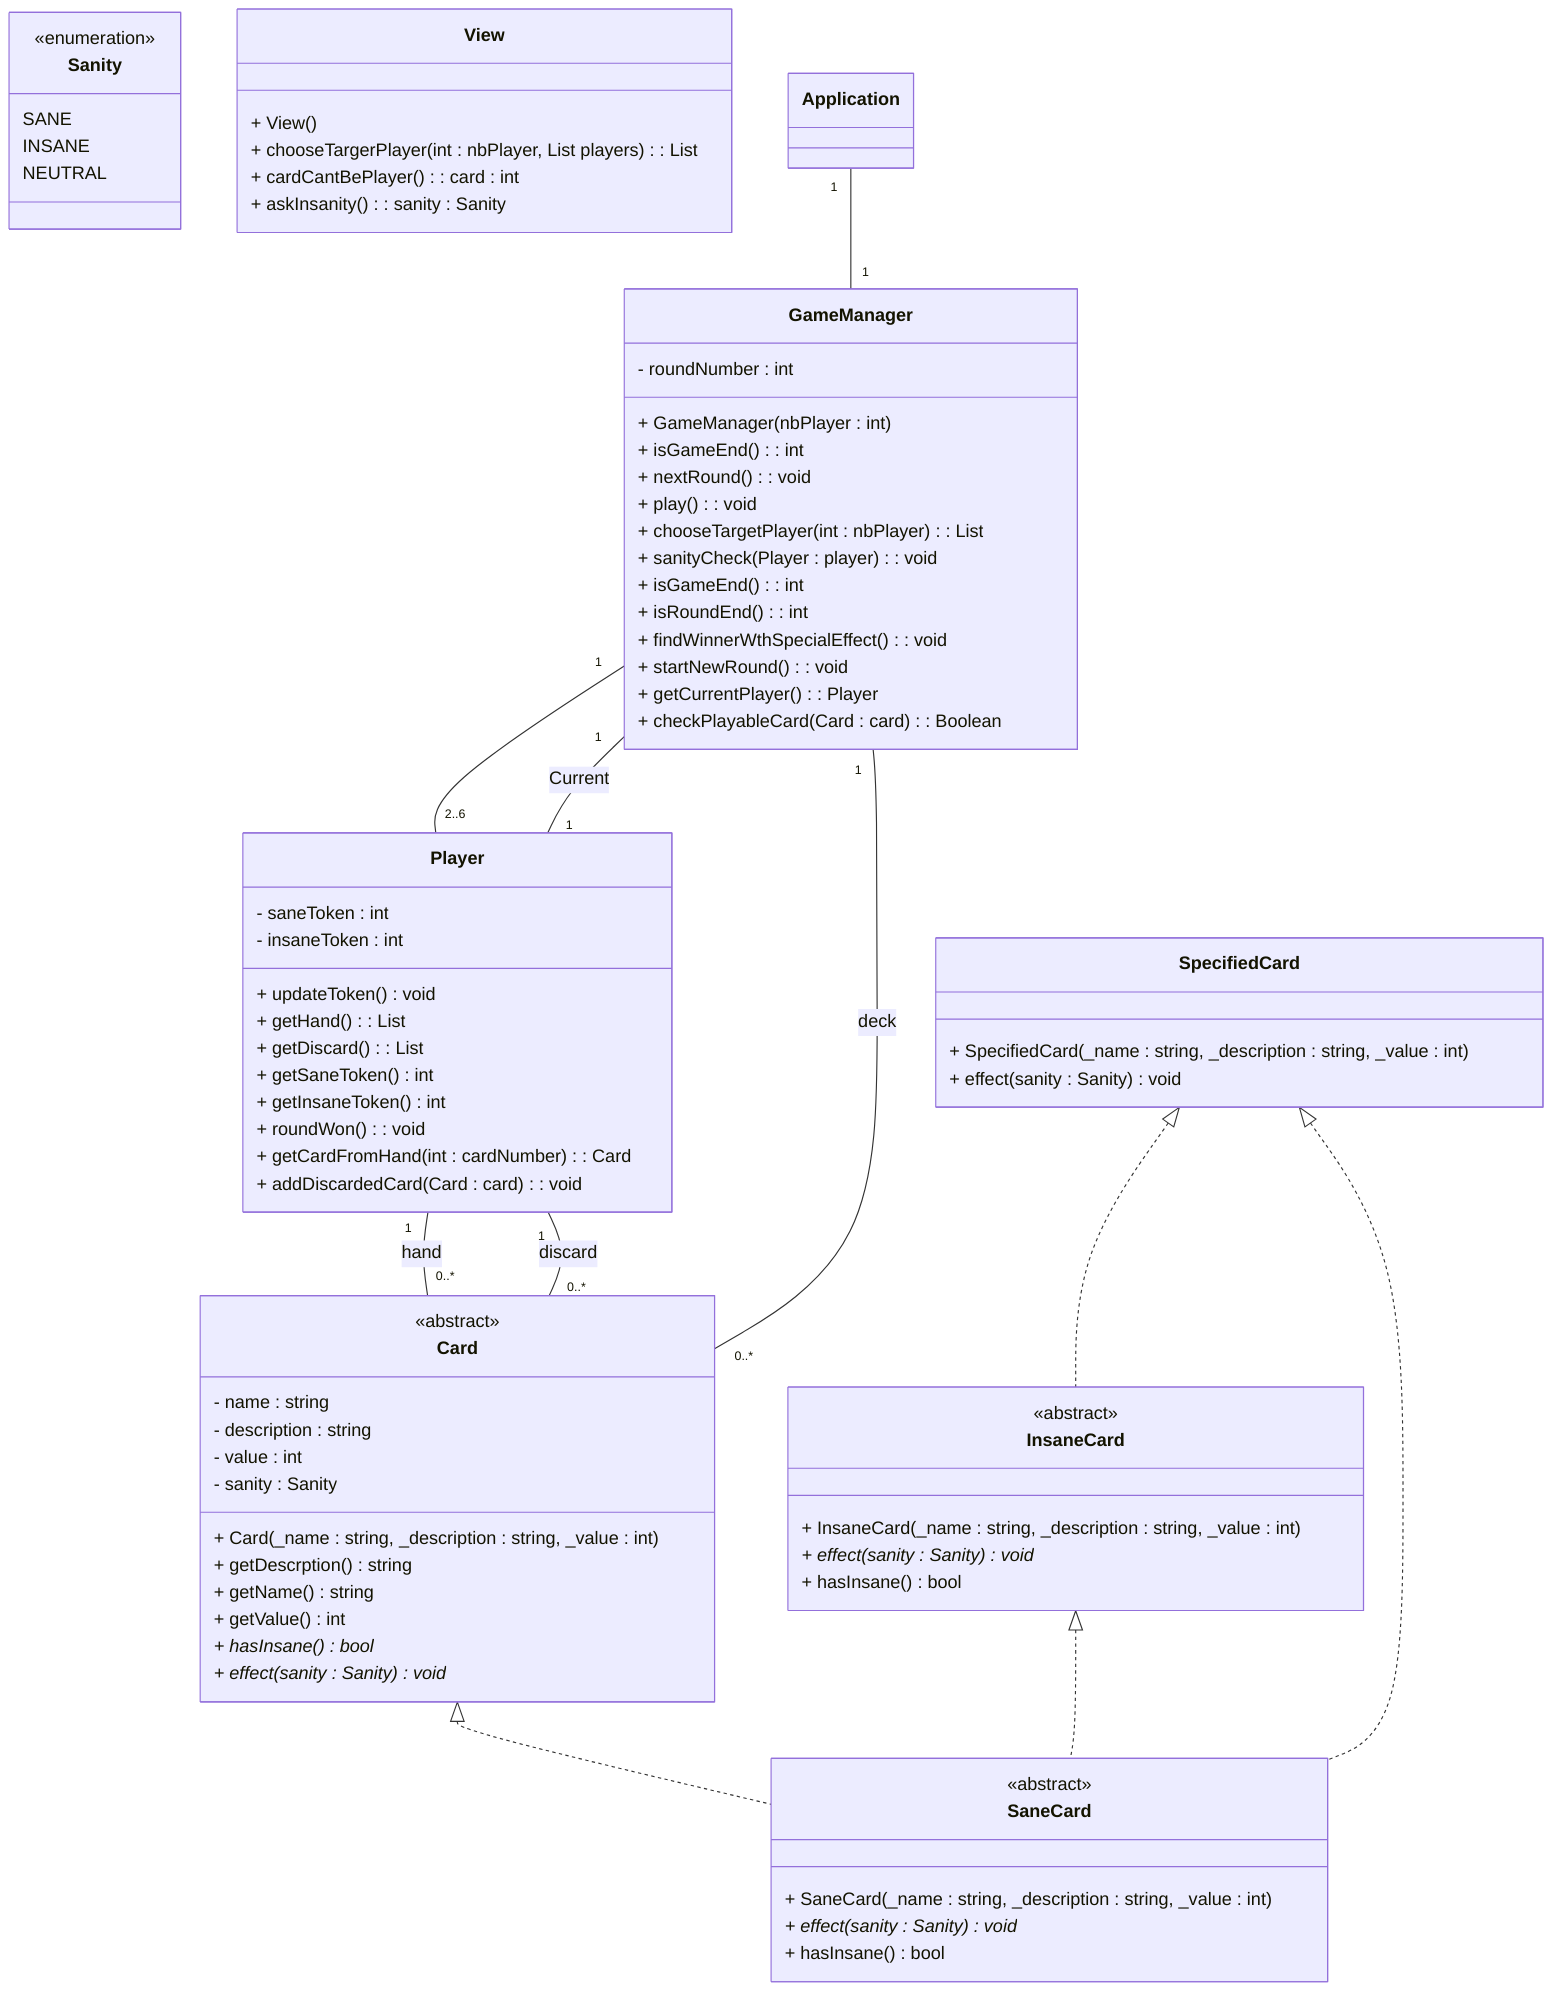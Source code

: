 classDiagram
    class Sanity {
    <<enumeration>>
        SANE
        INSANE
        NEUTRAL
    }

    class Card {
    <<abstract>>
        - name : string
        - description : string
        - value : int
        - sanity : Sanity

        + Card(_name : string, _description : string, _value : int)
        + getDescrption() string
        + getName() string
        + getValue() int
        + hasInsane()* bool
        + effect(sanity : Sanity)* void
    }

    class SaneCard {
    <<abstract>>
        + SaneCard(_name : string, _description : string, _value : int)
        + effect(sanity : Sanity)* void
        + hasInsane() bool
    }

    class InsaneCard {
    <<abstract>>
        + InsaneCard(_name : string, _description : string, _value : int)
        + effect(sanity : Sanity)* void
        + hasInsane() bool
    }

    class SpecifiedCard {
        + SpecifiedCard(_name : string, _description : string, _value : int)
        + effect(sanity : Sanity) void
    }

    class GameManager {
        - roundNumber : int

        + GameManager(nbPlayer : int)
        + isGameEnd() : int
        + nextRound() : void
        + play() : void
        + chooseTargetPlayer(int : nbPlayer) : List<Player>
        + sanityCheck(Player : player) : void
        + isGameEnd() : int
        + isRoundEnd() : int
        + findWinnerWthSpecialEffect() : void
        + startNewRound() : void
        + getCurrentPlayer() : Player
        + checkPlayableCard(Card : card) : Boolean 
    }

    class Player {
        - saneToken : int
        - insaneToken : int

        + updateToken() void
        + getHand() : List<Card>
        + getDiscard() : List<Card>
        + getSaneToken() int
        + getInsaneToken() int
        + roundWon() : void
        + getCardFromHand(int : cardNumber) : Card
        + addDiscardedCard(Card : card) : void
    }

    class View {
        + View()
        + chooseTargerPlayer(int : nbPlayer, List<Player> players) : List<Player>
        + cardCantBePlayer() : card : int
        + askInsanity() : sanity : Sanity
    }

    Card <|.. SaneCard
    InsaneCard <|.. SaneCard
    SpecifiedCard <|.. SaneCard
    SpecifiedCard <|.. InsaneCard
    Player "1" -- "0..*" Card : hand
    Player "1" -- "0..*" Card : discard
    GameManager "1" -- "0..*" Card : deck
    GameManager "1" -- "2..6" Player
    GameManager "1" -- "1" Player : Current
    Application "1" -- "1" GameManager